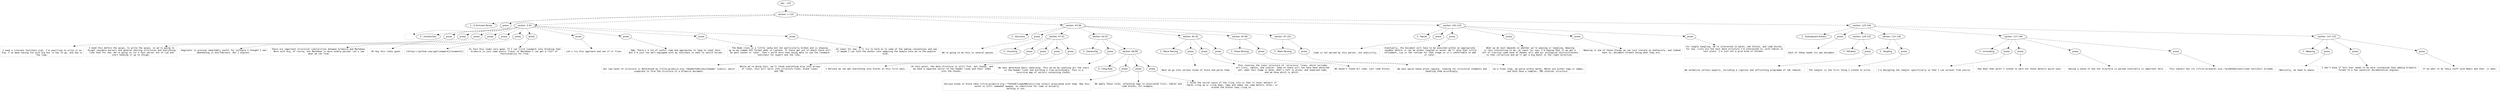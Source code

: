 digraph hierarchy {

node [fontname=Helvetica]
edge [style=dashed]

doc_0 [label="doc - 155"]


doc_0 -> { section_1}
{rank=same; section_1}

section_1 [label="section: 1-124"]


section_1 -> { header_2 prose_3 section_4 section_5 section_6 section_7}
{rank=same; header_2 prose_3 section_4 section_5 section_6 section_7}

header_2 [label="1 : A Grimoire Parser"]

prose_3 [label="prose"]

section_4 [label="section: 3-42"]

section_5 [label="section: 43-96"]

section_6 [label="section: 102-124"]

section_7 [label="section: 125-146"]


prose_3 -> leaf_8
leaf_8  [color=Gray,shape=rectangle,fontname=Inconsolata,label=""]
section_4 -> { header_9 prose_10 prose_11 prose_12 prose_13 prose_14 prose_15 prose_16 prose_17 prose_18 prose_19 prose_20}
{rank=same; header_9 prose_10 prose_11 prose_12 prose_13 prose_14 prose_15 prose_16 prose_17 prose_18 prose_19 prose_20}

header_9 [label="2 : Introduction"]

prose_10 [label="prose"]

prose_11 [label="prose"]

prose_12 [label="prose"]

prose_13 [label="prose"]

prose_14 [label="prose"]

prose_15 [label="prose"]

prose_16 [label="prose"]

prose_17 [label="prose"]

prose_18 [label="prose"]

prose_19 [label="prose"]

prose_20 [label="prose"]


prose_10 -> leaf_21
leaf_21  [color=Gray,shape=rectangle,fontname=Inconsolata,label="
I need a literate toolchain stat. I'm unwilling to write it on
Org. I've been having fun with Org but it has to go, and now is
the time.
"]
prose_11 -> leaf_22
leaf_22  [color=Gray,shape=rectangle,fontname=Inconsolata,label="I need this before the quipu, to write the quipu, so we're going to
forget reusable parsers and general editing structures and everything
like that for now. We're going to cut a fast parser out of Lua and
start hooking it up to things. 
"]
prose_12 -> leaf_23
leaf_23  [color=Gray,shape=rectangle,fontname=Inconsolata,label="Pegylator is proving remarkably useful for software I thought I was
abandoning in mid-February. But I digress.
"]
prose_13 -> leaf_24
leaf_24  [color=Gray,shape=rectangle,fontname=Inconsolata,label="There are important structural similarities between Grimoire and Markdown.
More with Org, of course, but Markdown is more widely parsed. Let's see
what we can find.
"]
prose_14 -> leaf_25
leaf_25  [color=Gray,shape=rectangle,fontname=Inconsolata,label="Oh hey this looks good:
"]
prose_15 -> leaf_26
leaf_26  [color=Gray,shape=rectangle,fontname=Inconsolata,label="[[https://github.com/jgm/lunamark][lunamark]]
"]
prose_16 -> leaf_27
leaf_27  [color=Gray,shape=rectangle,fontname=Inconsolata,label="In fact this looks very good. If I can trick lunamark into thinking that
Grimoire is just some exotic flavor of Markdown I can get a *lot* of 
functionality for free.
"]
prose_17 -> leaf_28
leaf_28  [color=Gray,shape=rectangle,fontname=Inconsolata,label="Let's try this approach and see if it flies. 
"]
prose_18 -> leaf_29
leaf_29  [color=Gray,shape=rectangle,fontname=Inconsolata,label="Hmm. There's a lot of useful code and approaches to lpeg to steal here.
But I'm just too well-equipped with my toolchain to want to switch horses.
"]
prose_19 -> leaf_30
leaf_30  [color=Gray,shape=rectangle,fontname=Inconsolata,label="The Node class is a little janky but not particularly broken and is shaping
up as my common AST format when in Lualand. If those get out of whack there will
be pain sooner or later. That's worth more than being able to use the lunamark
toolchain for export and the like. 
"]
prose_20 -> leaf_31
leaf_31  [color=Gray,shape=rectangle,fontname=Inconsolata,label="At least for now. I'll try to hold on to some of the naming conventions and see
if maybe I can talk the author into adapting the module once we're the popular
kids. 
"]
section_5 -> { header_32 prose_33 section_34 section_35 section_36 section_37 section_38}
{rank=same; header_32 prose_33 section_34 section_35 section_36 section_37 section_38}

header_32 [label="2 : Structure"]

prose_33 [label="prose"]

section_34 [label="section: 47-61"]

section_35 [label="section: 62-67"]

section_36 [label="section: 81-91"]

section_37 [label="section: 92-96"]

section_38 [label="section: 97-101"]


prose_33 -> leaf_39
leaf_39  [color=Gray,shape=rectangle,fontname=Inconsolata,label="
We're going to do this in several passes. 
"]
section_34 -> { header_40 prose_41 prose_42 prose_43 prose_44}
{rank=same; header_40 prose_41 prose_42 prose_43 prose_44}

header_40 [label="3 : Chunking"]

prose_41 [label="prose"]

prose_42 [label="prose"]

prose_43 [label="prose"]

prose_44 [label="prose"]


prose_41 -> leaf_45
leaf_45  [color=Gray,shape=rectangle,fontname=Inconsolata,label="
Our top-level of structure is determined by [[file:grimoire.org::*Header%20Lines][header lines]], which
cooperate to form the structure of a Grimoire document.
"]
prose_42 -> leaf_46
leaf_46  [color=Gray,shape=rectangle,fontname=Inconsolata,label="While we're doing this, we'll chunk everything else into arrays
of lines, this will split into structure lines, blank lines,
and TBD. 
"]
prose_43 -> leaf_47
leaf_47  [color=Gray,shape=rectangle,fontname=Inconsolata,label="I believe we can get everything into blocks on this first pass.
"]
prose_44 -> leaf_48
leaf_48  [color=Gray,shape=rectangle,fontname=Inconsolata,label="At this point, the data structure is still flat, but chunky, and
we have a separate vector of the header lines and their index
into the chunks. 
"]
section_35 -> { header_49 prose_50 section_51}
{rank=same; header_49 prose_50 section_51}

header_49 [label="3 : Ownership"]

prose_50 [label="prose"]

section_51 [label="section: 68-80"]


prose_50 -> leaf_52
leaf_52  [color=Gray,shape=rectangle,fontname=Inconsolata,label="
We next determine basic ownership. This we do by counting all the stars 
in the header lines and building a tree accordingly. This is a 
recursive map of vectors containing chunks. 
"]
section_51 -> { header_53 prose_54 prose_55 prose_56}
{rank=same; header_53 prose_54 prose_55 prose_56}

header_53 [label="4 : Cling Rule"]

prose_54 [label="prose"]

prose_55 [label="prose"]

prose_56 [label="prose"]


prose_54 -> leaf_57
leaf_57  [color=Gray,shape=rectangle,fontname=Inconsolata,label="
Various kinds of block have [[file:grimoire.org::*The%20Cling%20Rule][cling rules]] associated with them. How this
works is still somewhat opaque, no substitute for code in actually
working it out. 
"]
prose_55 -> leaf_58
leaf_58  [color=Gray,shape=rectangle,fontname=Inconsolata,label="We apply these rules, attaching tags to associated lists, tables and
code blocks, for example. 
"]
prose_56 -> leaf_59
leaf_59  [color=Gray,shape=rectangle,fontname=Inconsolata,label="I think the secret sauce of the cling rule is that it never matters if 
marks cling up or cling down, tags and names can come before, after, or
around the blocks they cling to. 
"]
section_36 -> { header_60 prose_61 prose_62 prose_63}
{rank=same; header_60 prose_61 prose_62 prose_63}

header_60 [label="3 : Block Parsing"]

prose_61 [label="prose"]

prose_62 [label="prose"]

prose_63 [label="prose"]


prose_61 -> leaf_64
leaf_64  [color=Gray,shape=rectangle,fontname=Inconsolata,label="
Next we go into certain kinds of block and parse them.
"]
prose_62 -> leaf_65
leaf_65  [color=Gray,shape=rectangle,fontname=Inconsolata,label="This resolves the inner structure of 'structure' lines, which includes
all lists, tables, and similar. Some of these will not have been detected
yet, when this stage is done, what's left is prose, and unparsed code,
and we know which is which. 
"]
prose_63 -> leaf_66
leaf_66  [color=Gray,shape=rectangle,fontname=Inconsolata,label="We haven't found all code, just code blocks. 
"]
section_37 -> { header_67 prose_68}
{rank=same; header_67 prose_68}

header_67 [label="3 : Prose Parsing"]

prose_68 [label="prose"]


prose_68 -> leaf_69
leaf_69  [color=Gray,shape=rectangle,fontname=Inconsolata,label="
We next parse these prose regions, looking for structural elements and 
handling them accordingly. 
"]
section_38 -> { header_70 prose_71}
{rank=same; header_70 prose_71}

header_70 [label="3 : Mark Parsing"]

prose_71 [label="prose"]


prose_71 -> leaf_72
leaf_72  [color=Gray,shape=rectangle,fontname=Inconsolata,label="
As a final step, we parse within marks. Marks are either tags or names,
and both have a complex, TBD internal structure. 
"]
section_6 -> { header_73 prose_74 prose_75 prose_76 prose_77 prose_78}
{rank=same; header_73 prose_74 prose_75 prose_76 prose_77 prose_78}

header_73 [label="2 : Result"]

prose_74 [label="prose"]

prose_75 [label="prose"]

prose_76 [label="prose"]

prose_77 [label="prose"]

prose_78 [label="prose"]


prose_74 -> leaf_79
leaf_79  [color=Gray,shape=rectangle,fontname=Inconsolata,label="
Code is not parsed by this parser, not explicitly. 
"]
prose_75 -> leaf_80
leaf_80  [color=Gray,shape=rectangle,fontname=Inconsolata,label="Eventually, the document will have to be executed within an appropriate 
sandbox before it can be either tangled or woven. We'll skip that little
refinement, Lua is the runtime for that stage so it's comfortable to add 
it later. 
"]
prose_76 -> leaf_81
leaf_81  [color=Gray,shape=rectangle,fontname=Inconsolata,label="What we do next depends on whether we're weaving or tangling. Weaving
is less interesting to me, at least for now; I'm hoping that if we get a 
bit of traction some wonk at Pandoc will add our biological distinctiveness
to that collective and we'll get a big boost in the right direction. 
"]
prose_77 -> leaf_82
leaf_82  [color=Gray,shape=rectangle,fontname=Inconsolata,label="Weaving is one of those things we can just iterate on endlesssly, and indeed
have to, document formats being what they are. 
"]
prose_78 -> leaf_83
leaf_83  [color=Gray,shape=rectangle,fontname=Inconsolata,label="For simple tangling, we're interested in marks, edn blocks, and code blocks,
for now. Lists are the next data structure I'm interested in, with tables in
last place. I'm just not a grid kind of thinker. 


"]
section_7 -> { header_84 prose_85 section_86 section_87 section_88 section_89}
{rank=same; header_84 prose_85 section_86 section_87 section_88 section_89}

header_84 [label="2 : Subsequent Actions"]

prose_85 [label="prose"]

section_86 [label="section: 129-132"]

section_87 [label="section: 133-136"]

section_88 [label="section: 137-146"]

section_89 [label="section: 147-155"]


prose_85 -> leaf_90
leaf_90  [color=Gray,shape=rectangle,fontname=Inconsolata,label="
Each of these needs its own document.
"]
section_86 -> { header_91 prose_92}
{rank=same; header_91 prose_92}

header_91 [label="3 : Filtration"]

prose_92 [label="prose"]


prose_92 -> leaf_93
leaf_93  [color=Gray,shape=rectangle,fontname=Inconsolata,label="
We normalize certain aspects, including a rigorous and unflinching programme of tab removal. 
"]
section_87 -> { header_94 prose_95}
{rank=same; header_94 prose_95}

header_94 [label="3 : Tangling"]

prose_95 [label="prose"]


prose_95 -> leaf_96
leaf_96  [color=Gray,shape=rectangle,fontname=Inconsolata,label="
The tangler is the first thing I intend to write. 
"]
section_88 -> { header_97 prose_98 prose_99 prose_100 prose_101}
{rank=same; header_97 prose_98 prose_99 prose_100 prose_101}

header_97 [label="3 : Unraveling"]

prose_98 [label="prose"]

prose_99 [label="prose"]

prose_100 [label="prose"]

prose_101 [label="prose"]


prose_98 -> leaf_102
leaf_102  [color=Gray,shape=rectangle,fontname=Inconsolata,label="
I'm designing the tangler specifically so that I can unravel from source. 
"]
prose_99 -> leaf_103
leaf_103  [color=Gray,shape=rectangle,fontname=Inconsolata,label="How does that work? I intend to work out those details quite soon. 
"]
prose_100 -> leaf_104
leaf_104  [color=Gray,shape=rectangle,fontname=Inconsolata,label="Having a sense of how the structure is parsed internally is important here.
"]
prose_101 -> leaf_105
leaf_105  [color=Gray,shape=rectangle,fontname=Inconsolata,label="This subject has its [[file:unraveler.org::*grym%20unravel][own section]] already.
"]
section_89 -> { header_106 prose_107 prose_108 prose_109}
{rank=same; header_106 prose_107 prose_108 prose_109}

header_106 [label="3 : Weaving"]

prose_107 [label="prose"]

prose_108 [label="prose"]

prose_109 [label="prose"]


prose_107 -> leaf_110
leaf_110  [color=Gray,shape=rectangle,fontname=Inconsolata,label="
Naturally, we need to weave. 
"]
prose_108 -> leaf_111
leaf_111  [color=Gray,shape=rectangle,fontname=Inconsolata,label="I don't know if this ever needs to be more customized than adding Grimoire 
format to a few canonical documentation engines. 
"]
prose_109 -> leaf_112
leaf_112  [color=Gray,shape=rectangle,fontname=Inconsolata,label="If we want to do fancy stuff with React and that, it does. 
"]

}
